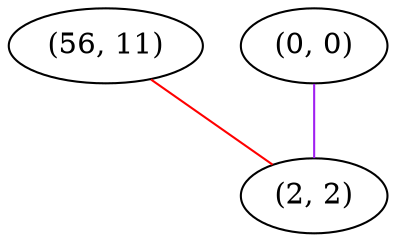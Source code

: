 graph "" {
"(56, 11)";
"(0, 0)";
"(2, 2)";
"(56, 11)" -- "(2, 2)"  [color=red, key=0, weight=1];
"(0, 0)" -- "(2, 2)"  [color=purple, key=0, weight=4];
}
